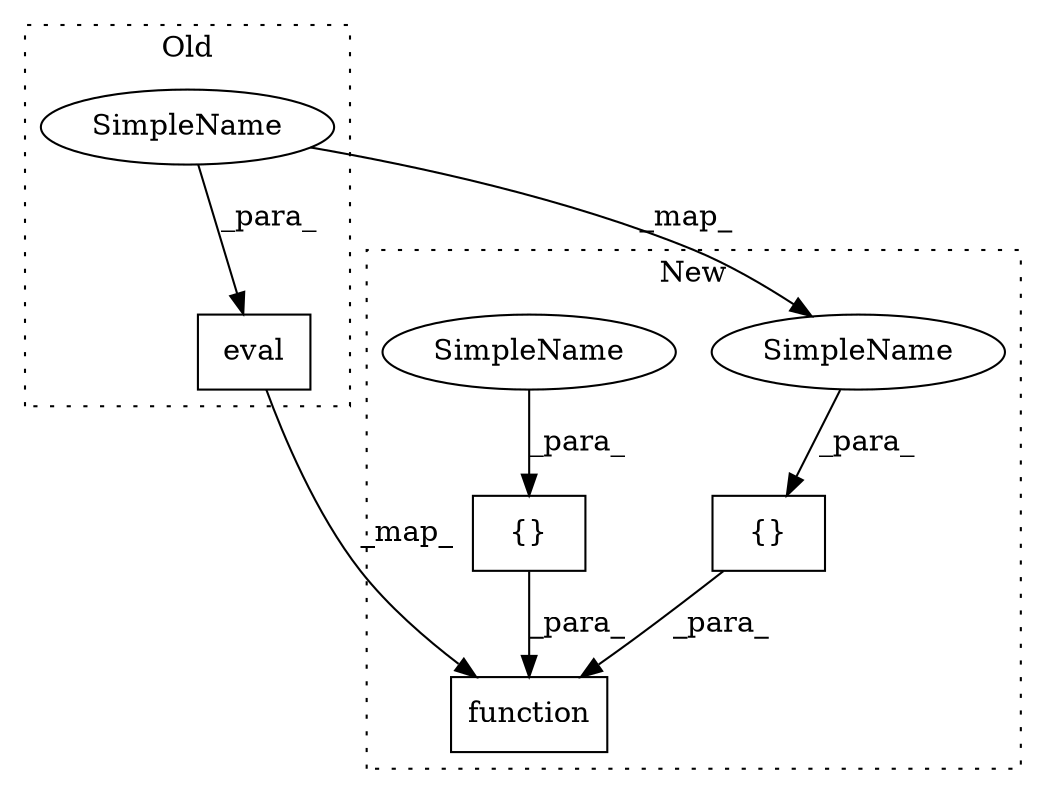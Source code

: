 digraph G {
subgraph cluster0 {
1 [label="eval" a="32" s="29255,29260" l="5,-7" shape="box"];
5 [label="SimpleName" a="42" s="29260,29270" l="10,-10" shape="ellipse"];
label = "Old";
style="dotted";
}
subgraph cluster1 {
2 [label="function" a="32" s="29360,29382" l="9,-24" shape="box"];
3 [label="{}" a="4" s="29391,29392" l="1,-1" shape="box"];
4 [label="SimpleName" a="42" s="29392,29402" l="10,-10" shape="ellipse"];
6 [label="{}" a="4" s="29378,29379" l="1,-1" shape="box"];
7 [label="SimpleName" a="42" s="29379" l="0" shape="ellipse"];
label = "New";
style="dotted";
}
1 -> 2 [label="_map_"];
3 -> 2 [label="_para_"];
4 -> 3 [label="_para_"];
5 -> 4 [label="_map_"];
5 -> 1 [label="_para_"];
6 -> 2 [label="_para_"];
7 -> 6 [label="_para_"];
}